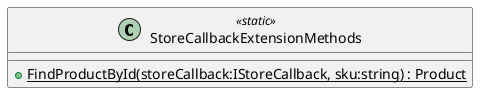 @startuml
class StoreCallbackExtensionMethods <<static>> {
    + {static} FindProductById(storeCallback:IStoreCallback, sku:string) : Product
}
@enduml
